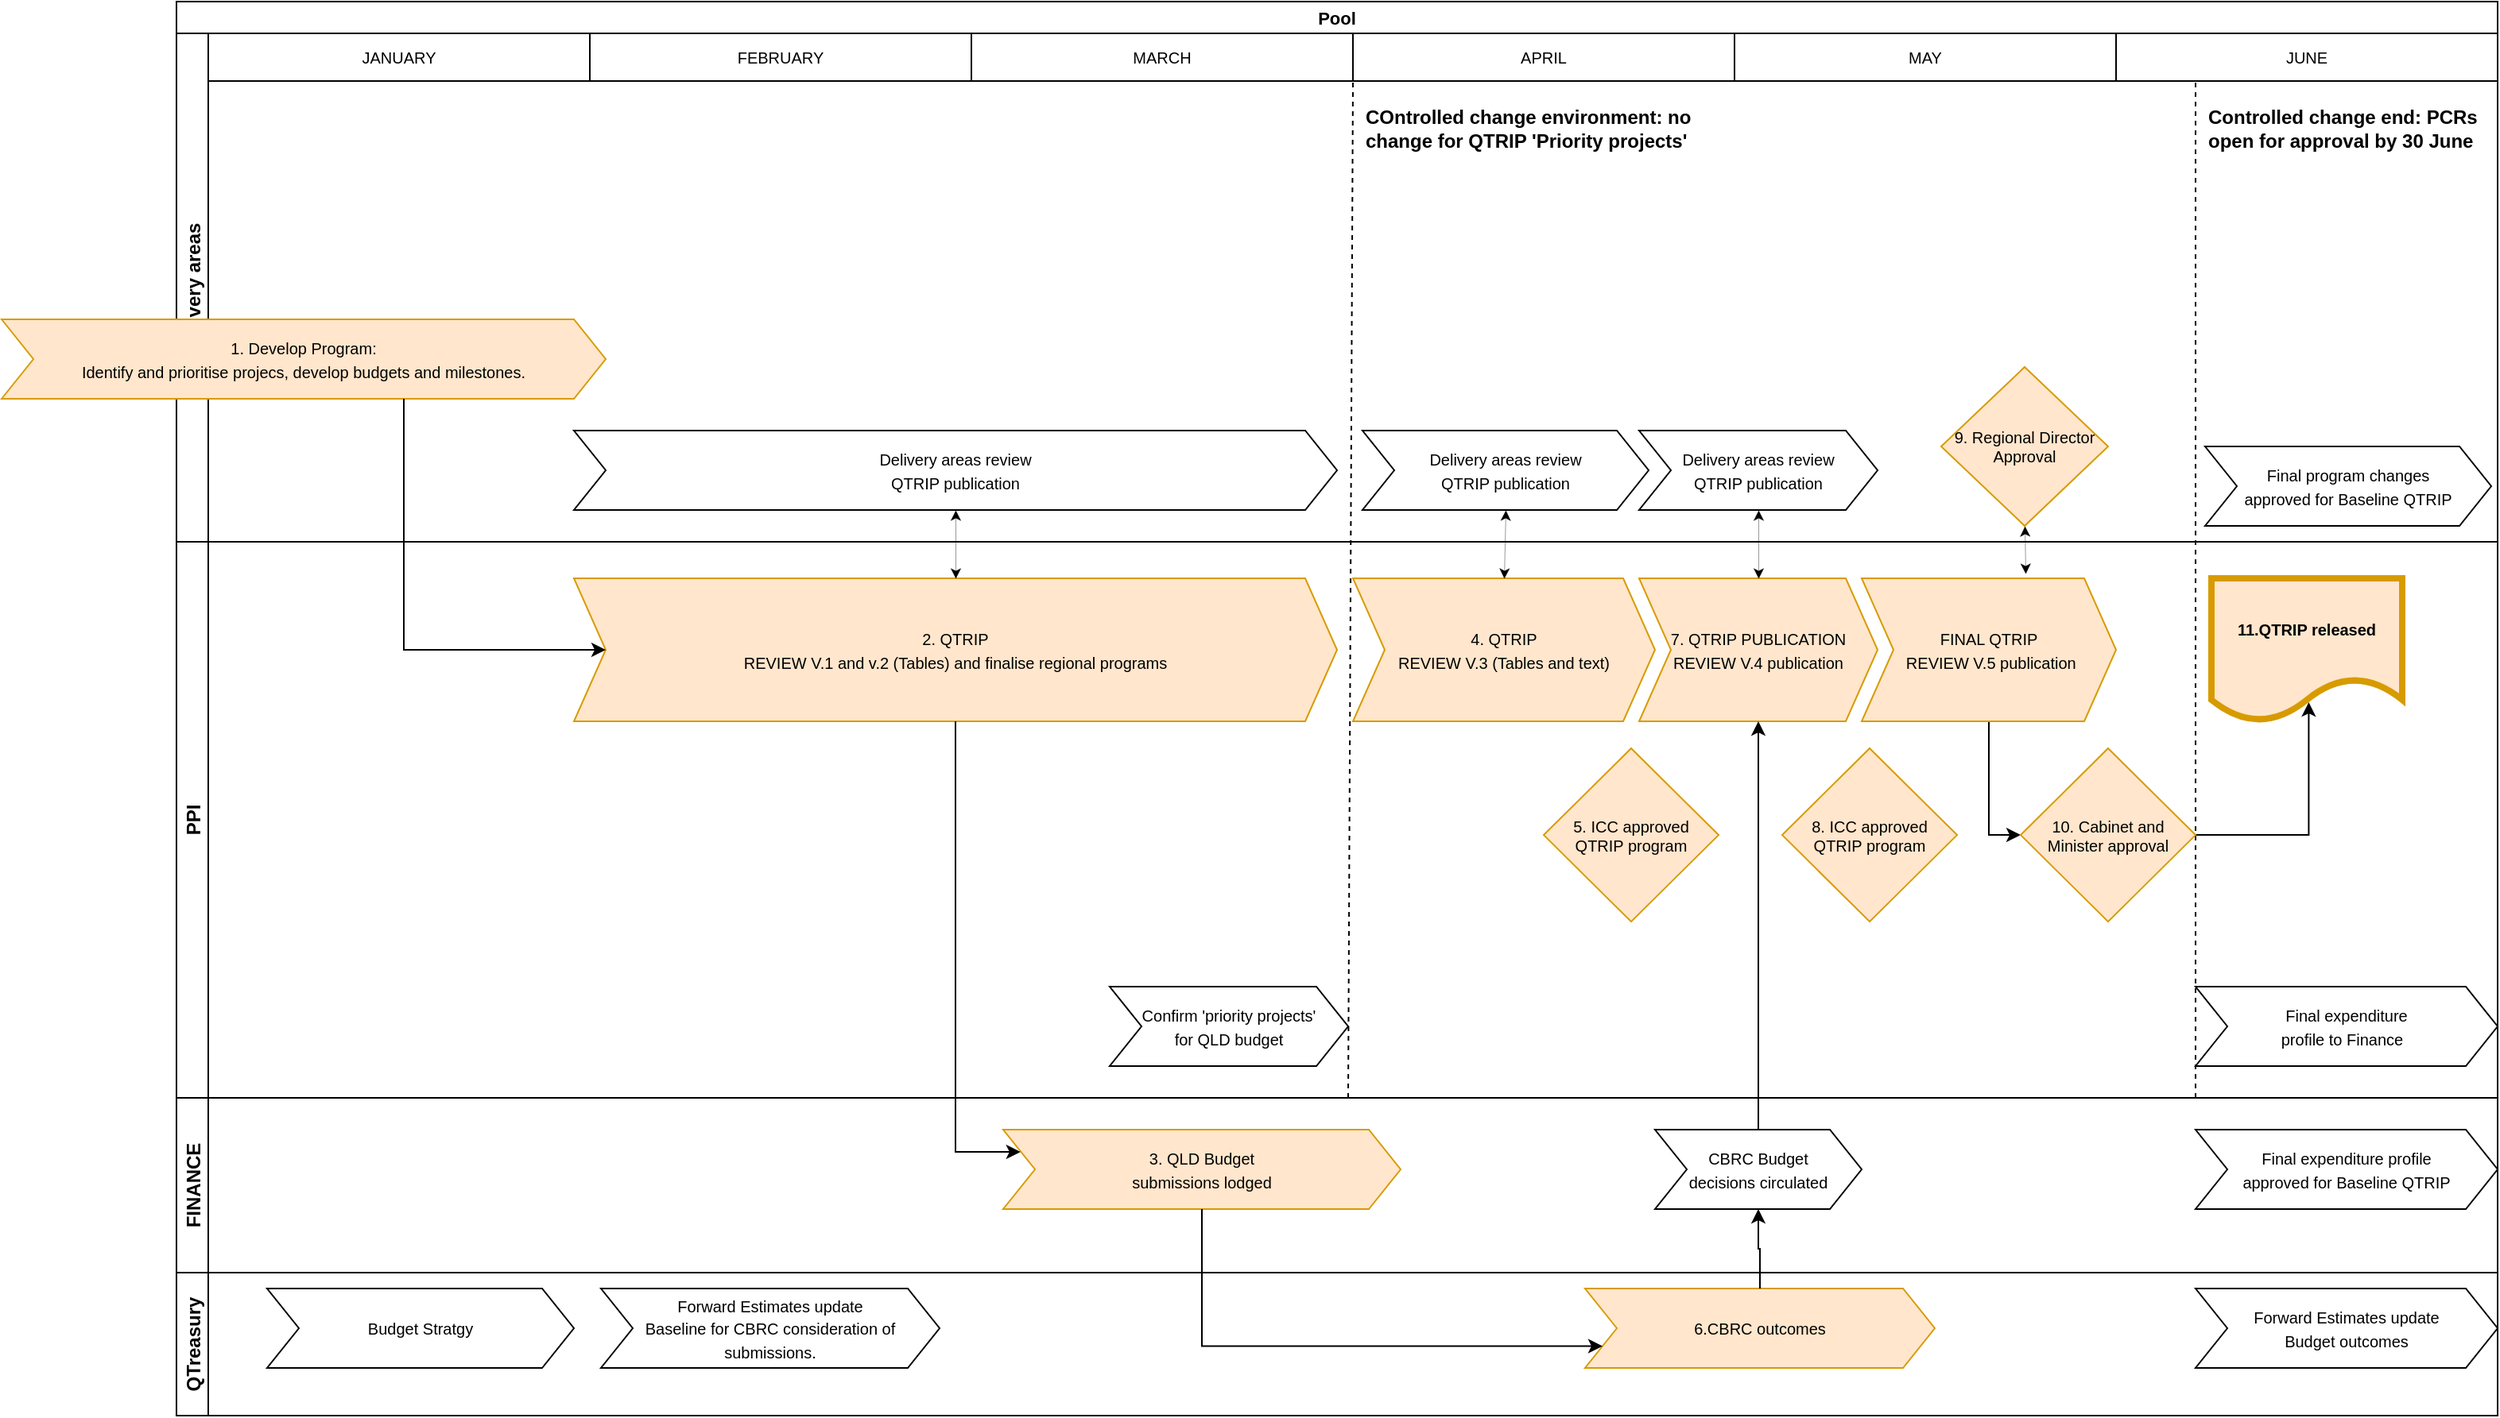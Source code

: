 <mxfile version="20.6.2" type="device" pages="3"><diagram id="lmJK-2yLrPPL_k1sbxFB" name="QTRIP"><mxGraphModel dx="1422" dy="842" grid="1" gridSize="10" guides="1" tooltips="1" connect="1" arrows="1" fold="1" page="1" pageScale="1" pageWidth="1654" pageHeight="1169" math="0" shadow="0"><root><mxCell id="0"/><mxCell id="1" parent="0"/><mxCell id="1NMxPis9Ar9ZYOywmdkB-1" value="Pool" style="swimlane;childLayout=stackLayout;resizeParent=1;resizeParentMax=0;horizontal=1;startSize=20;horizontalStack=0;fontSize=11;" parent="1" vertex="1"><mxGeometry x="113" y="100" width="1460" height="890" as="geometry"/></mxCell><mxCell id="1NMxPis9Ar9ZYOywmdkB-2" value="Delivery areas" style="swimlane;startSize=20;horizontal=0;" parent="1NMxPis9Ar9ZYOywmdkB-1" vertex="1"><mxGeometry y="20" width="1460" height="320" as="geometry"/></mxCell><mxCell id="1NMxPis9Ar9ZYOywmdkB-7" value="&lt;font style=&quot;font-size: 10px;&quot;&gt;Final program changes&lt;br&gt;approved for Baseline QTRIP&lt;/font&gt;" style="shape=step;perimeter=stepPerimeter;whiteSpace=wrap;html=1;fixedSize=1;" parent="1NMxPis9Ar9ZYOywmdkB-2" vertex="1"><mxGeometry x="1276" y="260" width="180" height="50" as="geometry"/></mxCell><mxCell id="1NMxPis9Ar9ZYOywmdkB-36" value="JANUARY" style="rounded=0;whiteSpace=wrap;html=1;fontSize=10;" parent="1NMxPis9Ar9ZYOywmdkB-2" vertex="1"><mxGeometry x="20" width="240" height="30" as="geometry"/></mxCell><mxCell id="1NMxPis9Ar9ZYOywmdkB-37" value="FEBRUARY" style="rounded=0;whiteSpace=wrap;html=1;fontSize=10;" parent="1NMxPis9Ar9ZYOywmdkB-2" vertex="1"><mxGeometry x="260" width="240" height="30" as="geometry"/></mxCell><mxCell id="1NMxPis9Ar9ZYOywmdkB-38" value="MARCH" style="rounded=0;whiteSpace=wrap;html=1;fontSize=10;" parent="1NMxPis9Ar9ZYOywmdkB-2" vertex="1"><mxGeometry x="500" width="240" height="30" as="geometry"/></mxCell><mxCell id="1NMxPis9Ar9ZYOywmdkB-39" value="APRIL" style="rounded=0;whiteSpace=wrap;html=1;fontSize=10;" parent="1NMxPis9Ar9ZYOywmdkB-2" vertex="1"><mxGeometry x="740" width="240" height="30" as="geometry"/></mxCell><mxCell id="1NMxPis9Ar9ZYOywmdkB-40" value="MAY" style="rounded=0;whiteSpace=wrap;html=1;fontSize=10;" parent="1NMxPis9Ar9ZYOywmdkB-2" vertex="1"><mxGeometry x="980" width="240" height="30" as="geometry"/></mxCell><mxCell id="1NMxPis9Ar9ZYOywmdkB-41" value="JUNE" style="rounded=0;whiteSpace=wrap;html=1;fontSize=10;" parent="1NMxPis9Ar9ZYOywmdkB-2" vertex="1"><mxGeometry x="1220" width="240" height="30" as="geometry"/></mxCell><mxCell id="1NMxPis9Ar9ZYOywmdkB-46" value="9. Regional Director&lt;br&gt;Approval" style="rhombus;whiteSpace=wrap;html=1;fontSize=10;fillColor=#ffe6cc;strokeColor=#d79b00;" parent="1NMxPis9Ar9ZYOywmdkB-2" vertex="1"><mxGeometry x="1110" y="210" width="105" height="100" as="geometry"/></mxCell><mxCell id="1NMxPis9Ar9ZYOywmdkB-76" value="&lt;span style=&quot;font-size: 10px;&quot;&gt;Delivery areas review&lt;br&gt;QTRIP publication&lt;/span&gt;" style="shape=step;perimeter=stepPerimeter;whiteSpace=wrap;html=1;fixedSize=1;" parent="1NMxPis9Ar9ZYOywmdkB-2" vertex="1"><mxGeometry x="746" y="250" width="180" height="50" as="geometry"/></mxCell><mxCell id="1NMxPis9Ar9ZYOywmdkB-77" value="&lt;span style=&quot;font-size: 10px;&quot;&gt;Delivery areas review&lt;br&gt;QTRIP publication&lt;/span&gt;" style="shape=step;perimeter=stepPerimeter;whiteSpace=wrap;html=1;fixedSize=1;" parent="1NMxPis9Ar9ZYOywmdkB-2" vertex="1"><mxGeometry x="250" y="250" width="480" height="50" as="geometry"/></mxCell><mxCell id="1NMxPis9Ar9ZYOywmdkB-80" value="&lt;span style=&quot;font-size: 10px;&quot;&gt;Delivery areas review&lt;br&gt;QTRIP publication&lt;/span&gt;" style="shape=step;perimeter=stepPerimeter;whiteSpace=wrap;html=1;fixedSize=1;" parent="1NMxPis9Ar9ZYOywmdkB-2" vertex="1"><mxGeometry x="920" y="250" width="150" height="50" as="geometry"/></mxCell><mxCell id="1NMxPis9Ar9ZYOywmdkB-85" value="" style="endArrow=none;dashed=1;html=1;rounded=0;strokeWidth=1;fontSize=10;endSize=6;entryX=0;entryY=1;entryDx=0;entryDy=0;" parent="1NMxPis9Ar9ZYOywmdkB-2" edge="1"><mxGeometry width="50" height="50" relative="1" as="geometry"><mxPoint x="1270" y="670" as="sourcePoint"/><mxPoint x="1270" y="30" as="targetPoint"/></mxGeometry></mxCell><mxCell id="1NMxPis9Ar9ZYOywmdkB-98" value="COntrolled change environment: no change for QTRIP 'Priority projects'" style="text;html=1;strokeColor=none;fillColor=none;align=left;verticalAlign=middle;whiteSpace=wrap;rounded=0;fontSize=12;fontStyle=1" parent="1NMxPis9Ar9ZYOywmdkB-2" vertex="1"><mxGeometry x="746" y="40" width="214" height="40" as="geometry"/></mxCell><mxCell id="1NMxPis9Ar9ZYOywmdkB-100" value="Controlled change end: PCRs open for approval by 30 June" style="text;html=1;strokeColor=none;fillColor=none;align=left;verticalAlign=middle;whiteSpace=wrap;rounded=0;fontSize=12;fontStyle=1" parent="1NMxPis9Ar9ZYOywmdkB-2" vertex="1"><mxGeometry x="1276" y="40" width="174" height="40" as="geometry"/></mxCell><mxCell id="oTxpOXQzTmKI59_1Gvsa-10" value="&lt;span style=&quot;font-size: 10px;&quot;&gt;1. Develop Program:&lt;br&gt;Identify and prioritise projecs, develop budgets and milestones.&lt;br&gt;&lt;/span&gt;" style="shape=step;perimeter=stepPerimeter;whiteSpace=wrap;html=1;fixedSize=1;fillColor=#ffe6cc;strokeColor=#d79b00;" vertex="1" parent="1NMxPis9Ar9ZYOywmdkB-2"><mxGeometry x="-110" y="180" width="380" height="50" as="geometry"/></mxCell><mxCell id="1NMxPis9Ar9ZYOywmdkB-53" value="" style="endArrow=classic;startArrow=classic;html=1;rounded=0;strokeWidth=0.2;fontSize=10;endSize=6;entryX=0.5;entryY=1;entryDx=0;entryDy=0;" parent="1NMxPis9Ar9ZYOywmdkB-1" target="1NMxPis9Ar9ZYOywmdkB-46" edge="1"><mxGeometry width="50" height="50" relative="1" as="geometry"><mxPoint x="1163" y="360" as="sourcePoint"/><mxPoint x="1163" y="350" as="targetPoint"/></mxGeometry></mxCell><mxCell id="1NMxPis9Ar9ZYOywmdkB-3" value="PPI" style="swimlane;startSize=20;horizontal=0;" parent="1NMxPis9Ar9ZYOywmdkB-1" vertex="1"><mxGeometry y="340" width="1460" height="350" as="geometry"/></mxCell><mxCell id="1NMxPis9Ar9ZYOywmdkB-8" value="&lt;span style=&quot;font-size: 10px;&quot;&gt;Final expenditure&lt;br&gt;profile to Finance&amp;nbsp;&amp;nbsp;&lt;/span&gt;" style="shape=step;perimeter=stepPerimeter;whiteSpace=wrap;html=1;fixedSize=1;" parent="1NMxPis9Ar9ZYOywmdkB-3" vertex="1"><mxGeometry x="1270" y="280" width="190" height="50" as="geometry"/></mxCell><mxCell id="1NMxPis9Ar9ZYOywmdkB-16" value="11.QTRIP released" style="shape=document;whiteSpace=wrap;html=1;boundedLbl=1;fontSize=10;fillColor=#ffe6cc;strokeColor=#d79b00;fontStyle=1;strokeWidth=4;" parent="1NMxPis9Ar9ZYOywmdkB-3" vertex="1"><mxGeometry x="1280" y="23" width="120" height="90" as="geometry"/></mxCell><mxCell id="1NMxPis9Ar9ZYOywmdkB-19" value="&lt;span style=&quot;font-size: 10px;&quot;&gt;7. QTRIP PUBLICATION&lt;br&gt;REVIEW V.4 publication&lt;/span&gt;" style="shape=step;perimeter=stepPerimeter;whiteSpace=wrap;html=1;fixedSize=1;fillColor=#ffe6cc;strokeColor=#d79b00;" parent="1NMxPis9Ar9ZYOywmdkB-3" vertex="1"><mxGeometry x="920" y="23" width="150" height="90" as="geometry"/></mxCell><mxCell id="oTxpOXQzTmKI59_1Gvsa-21" style="edgeStyle=orthogonalEdgeStyle;rounded=0;orthogonalLoop=1;jettySize=auto;html=1;entryX=0;entryY=0.5;entryDx=0;entryDy=0;strokeWidth=1;fontFamily=Helvetica;fontSize=10;fontColor=#000000;" edge="1" parent="1NMxPis9Ar9ZYOywmdkB-3" source="1NMxPis9Ar9ZYOywmdkB-50" target="1NMxPis9Ar9ZYOywmdkB-81"><mxGeometry relative="1" as="geometry"/></mxCell><mxCell id="1NMxPis9Ar9ZYOywmdkB-50" value="&lt;span style=&quot;font-size: 10px;&quot;&gt;FINAL QTRIP&lt;br&gt;&amp;nbsp;REVIEW V.5 publication&lt;/span&gt;" style="shape=step;perimeter=stepPerimeter;whiteSpace=wrap;html=1;fixedSize=1;fillColor=#ffe6cc;strokeColor=#d79b00;" parent="1NMxPis9Ar9ZYOywmdkB-3" vertex="1"><mxGeometry x="1060" y="23" width="160" height="90" as="geometry"/></mxCell><mxCell id="1NMxPis9Ar9ZYOywmdkB-52" value="8. ICC approved&lt;br&gt;QTRIP program" style="rhombus;whiteSpace=wrap;html=1;fontSize=10;fillColor=#ffe6cc;strokeColor=#d79b00;" parent="1NMxPis9Ar9ZYOywmdkB-3" vertex="1"><mxGeometry x="1010" y="130" width="110" height="109.09" as="geometry"/></mxCell><mxCell id="1NMxPis9Ar9ZYOywmdkB-68" value="&lt;span style=&quot;font-size: 10px;&quot;&gt;4. QTRIP&lt;br&gt;REVIEW V.3 (Tables and text)&lt;/span&gt;" style="shape=step;perimeter=stepPerimeter;whiteSpace=wrap;html=1;fixedSize=1;fillColor=#ffe6cc;strokeColor=#d79b00;" parent="1NMxPis9Ar9ZYOywmdkB-3" vertex="1"><mxGeometry x="740" y="23" width="190" height="90" as="geometry"/></mxCell><mxCell id="1NMxPis9Ar9ZYOywmdkB-69" value="5. ICC approved&lt;br&gt;QTRIP program" style="rhombus;whiteSpace=wrap;html=1;fontSize=10;fillColor=#ffe6cc;strokeColor=#d79b00;" parent="1NMxPis9Ar9ZYOywmdkB-3" vertex="1"><mxGeometry x="860" y="130" width="110" height="109.09" as="geometry"/></mxCell><mxCell id="1NMxPis9Ar9ZYOywmdkB-74" value="&lt;span style=&quot;font-size: 10px;&quot;&gt;Confirm 'priority projects'&lt;br&gt;for QLD budget&lt;/span&gt;" style="shape=step;perimeter=stepPerimeter;whiteSpace=wrap;html=1;fixedSize=1;" parent="1NMxPis9Ar9ZYOywmdkB-3" vertex="1"><mxGeometry x="587" y="280" width="150" height="50" as="geometry"/></mxCell><mxCell id="1NMxPis9Ar9ZYOywmdkB-75" value="&lt;span style=&quot;font-size: 10px;&quot;&gt;2. QTRIP&lt;br&gt;REVIEW V.1 and v.2 (Tables) and finalise regional programs&lt;/span&gt;" style="shape=step;perimeter=stepPerimeter;whiteSpace=wrap;html=1;fixedSize=1;fillColor=#ffe6cc;strokeColor=#d79b00;" parent="1NMxPis9Ar9ZYOywmdkB-3" vertex="1"><mxGeometry x="250" y="23" width="480" height="90" as="geometry"/></mxCell><mxCell id="oTxpOXQzTmKI59_1Gvsa-22" style="edgeStyle=orthogonalEdgeStyle;rounded=0;orthogonalLoop=1;jettySize=auto;html=1;entryX=0.51;entryY=0.867;entryDx=0;entryDy=0;entryPerimeter=0;strokeWidth=1;fontFamily=Helvetica;fontSize=10;fontColor=#000000;" edge="1" parent="1NMxPis9Ar9ZYOywmdkB-3" source="1NMxPis9Ar9ZYOywmdkB-81" target="1NMxPis9Ar9ZYOywmdkB-16"><mxGeometry relative="1" as="geometry"/></mxCell><mxCell id="1NMxPis9Ar9ZYOywmdkB-81" value="10. Cabinet and&lt;br&gt;Minister approval" style="rhombus;whiteSpace=wrap;html=1;fontSize=10;fillColor=#ffe6cc;strokeColor=#d79b00;" parent="1NMxPis9Ar9ZYOywmdkB-3" vertex="1"><mxGeometry x="1160" y="130" width="110" height="109.09" as="geometry"/></mxCell><mxCell id="1NMxPis9Ar9ZYOywmdkB-4" value="FINANCE" style="swimlane;startSize=20;horizontal=0;" parent="1NMxPis9Ar9ZYOywmdkB-1" vertex="1"><mxGeometry y="690" width="1460" height="110" as="geometry"/></mxCell><mxCell id="1NMxPis9Ar9ZYOywmdkB-10" value="&lt;font style=&quot;font-size: 10px;&quot;&gt;Final expenditure profile&lt;br&gt;approved for Baseline QTRIP&lt;/font&gt;" style="shape=step;perimeter=stepPerimeter;whiteSpace=wrap;html=1;fixedSize=1;" parent="1NMxPis9Ar9ZYOywmdkB-4" vertex="1"><mxGeometry x="1270" y="20" width="190" height="50" as="geometry"/></mxCell><mxCell id="1NMxPis9Ar9ZYOywmdkB-60" value="&lt;span style=&quot;font-size: 10px;&quot;&gt;CBRC Budget&lt;br&gt;decisions circulated&lt;/span&gt;" style="shape=step;perimeter=stepPerimeter;whiteSpace=wrap;html=1;fixedSize=1;" parent="1NMxPis9Ar9ZYOywmdkB-4" vertex="1"><mxGeometry x="930" y="20" width="130" height="50" as="geometry"/></mxCell><mxCell id="1NMxPis9Ar9ZYOywmdkB-73" value="&lt;span style=&quot;font-size: 10px;&quot;&gt;3. QLD Budget&lt;br&gt;submissions lodged&lt;/span&gt;" style="shape=step;perimeter=stepPerimeter;whiteSpace=wrap;html=1;fixedSize=1;fillColor=#ffe6cc;strokeColor=#d79b00;" parent="1NMxPis9Ar9ZYOywmdkB-4" vertex="1"><mxGeometry x="520" y="20" width="250" height="50" as="geometry"/></mxCell><mxCell id="1NMxPis9Ar9ZYOywmdkB-5" value="QTreasury" style="swimlane;startSize=20;horizontal=0;" parent="1NMxPis9Ar9ZYOywmdkB-1" vertex="1"><mxGeometry y="800" width="1460" height="90" as="geometry"/></mxCell><mxCell id="ZsmJhCFywfjGF7tY_cVL-1" value="&lt;span style=&quot;font-size: 10px;&quot;&gt;Budget Stratgy&lt;/span&gt;" style="shape=step;perimeter=stepPerimeter;whiteSpace=wrap;html=1;fixedSize=1;" vertex="1" parent="1NMxPis9Ar9ZYOywmdkB-5"><mxGeometry x="57" y="10" width="193" height="50" as="geometry"/></mxCell><mxCell id="oTxpOXQzTmKI59_1Gvsa-1" value="&lt;span style=&quot;font-size: 10px;&quot;&gt;Forward Estim&lt;/span&gt;&lt;font style=&quot;font-size: 10px;&quot;&gt;ates update&lt;br&gt;&lt;span style=&quot;text-align: left; background-color: rgb(255, 255, 255);&quot;&gt;Baseline for CBRC consideration of submissions.&lt;/span&gt;&lt;/font&gt;&lt;span style=&quot;font-size: 10px;&quot;&gt;&lt;br&gt;&lt;/span&gt;" style="shape=step;perimeter=stepPerimeter;whiteSpace=wrap;html=1;fixedSize=1;" vertex="1" parent="1NMxPis9Ar9ZYOywmdkB-5"><mxGeometry x="267" y="10" width="213" height="50" as="geometry"/></mxCell><mxCell id="oTxpOXQzTmKI59_1Gvsa-2" value="&lt;span style=&quot;font-size: 10px;&quot;&gt;6.CBRC outcomes&lt;/span&gt;" style="shape=step;perimeter=stepPerimeter;whiteSpace=wrap;html=1;fixedSize=1;fillColor=#ffe6cc;strokeColor=#d79b00;" vertex="1" parent="1NMxPis9Ar9ZYOywmdkB-5"><mxGeometry x="886" y="10" width="220" height="50" as="geometry"/></mxCell><mxCell id="oTxpOXQzTmKI59_1Gvsa-6" value="&lt;span style=&quot;font-size: 10px;&quot;&gt;Forward Estim&lt;/span&gt;&lt;font style=&quot;font-size: 10px;&quot;&gt;ates update&lt;br&gt;&lt;/font&gt;&lt;span style=&quot;font-size: 10px;&quot;&gt;Budget outcomes&lt;br&gt;&lt;/span&gt;" style="shape=step;perimeter=stepPerimeter;whiteSpace=wrap;html=1;fixedSize=1;" vertex="1" parent="1NMxPis9Ar9ZYOywmdkB-5"><mxGeometry x="1270" y="10" width="190" height="50" as="geometry"/></mxCell><mxCell id="1NMxPis9Ar9ZYOywmdkB-63" style="edgeStyle=orthogonalEdgeStyle;rounded=0;orthogonalLoop=1;jettySize=auto;html=1;strokeWidth=1;fontSize=10;endSize=6;entryX=0.5;entryY=1;entryDx=0;entryDy=0;" parent="1NMxPis9Ar9ZYOywmdkB-1" source="1NMxPis9Ar9ZYOywmdkB-60" target="1NMxPis9Ar9ZYOywmdkB-19" edge="1"><mxGeometry relative="1" as="geometry"><mxPoint x="975" y="469" as="targetPoint"/></mxGeometry></mxCell><mxCell id="1NMxPis9Ar9ZYOywmdkB-88" value="" style="endArrow=classic;startArrow=classic;html=1;rounded=0;strokeWidth=0.2;fontSize=10;endSize=6;entryX=0.5;entryY=1;entryDx=0;entryDy=0;exitX=0.5;exitY=0;exitDx=0;exitDy=0;" parent="1NMxPis9Ar9ZYOywmdkB-1" source="1NMxPis9Ar9ZYOywmdkB-75" target="1NMxPis9Ar9ZYOywmdkB-77" edge="1"><mxGeometry width="50" height="50" relative="1" as="geometry"><mxPoint x="590" y="400" as="sourcePoint"/><mxPoint x="640" y="350" as="targetPoint"/></mxGeometry></mxCell><mxCell id="1NMxPis9Ar9ZYOywmdkB-89" value="" style="endArrow=classic;startArrow=classic;html=1;rounded=0;strokeWidth=0.2;fontSize=10;endSize=6;entryX=0.5;entryY=1;entryDx=0;entryDy=0;exitX=0.5;exitY=0;exitDx=0;exitDy=0;" parent="1NMxPis9Ar9ZYOywmdkB-1" source="1NMxPis9Ar9ZYOywmdkB-68" target="1NMxPis9Ar9ZYOywmdkB-76" edge="1"><mxGeometry width="50" height="50" relative="1" as="geometry"><mxPoint x="580" y="420" as="sourcePoint"/><mxPoint x="630" y="370" as="targetPoint"/></mxGeometry></mxCell><mxCell id="1NMxPis9Ar9ZYOywmdkB-90" value="" style="endArrow=classic;startArrow=classic;html=1;rounded=0;strokeWidth=0.2;fontSize=10;endSize=6;entryX=0.5;entryY=1;entryDx=0;entryDy=0;exitX=0.5;exitY=0;exitDx=0;exitDy=0;" parent="1NMxPis9Ar9ZYOywmdkB-1" source="1NMxPis9Ar9ZYOywmdkB-19" target="1NMxPis9Ar9ZYOywmdkB-80" edge="1"><mxGeometry width="50" height="50" relative="1" as="geometry"><mxPoint x="580" y="420" as="sourcePoint"/><mxPoint x="630" y="370" as="targetPoint"/></mxGeometry></mxCell><mxCell id="oTxpOXQzTmKI59_1Gvsa-8" style="edgeStyle=orthogonalEdgeStyle;rounded=0;orthogonalLoop=1;jettySize=auto;html=1;entryX=0;entryY=0.75;entryDx=0;entryDy=0;fontFamily=Helvetica;fontSize=10;fontColor=#000000;" edge="1" parent="1NMxPis9Ar9ZYOywmdkB-1" source="1NMxPis9Ar9ZYOywmdkB-73" target="oTxpOXQzTmKI59_1Gvsa-2"><mxGeometry relative="1" as="geometry"><Array as="points"><mxPoint x="645" y="846"/></Array></mxGeometry></mxCell><mxCell id="oTxpOXQzTmKI59_1Gvsa-9" style="edgeStyle=orthogonalEdgeStyle;rounded=0;orthogonalLoop=1;jettySize=auto;html=1;entryX=0.5;entryY=1;entryDx=0;entryDy=0;fontFamily=Helvetica;fontSize=10;fontColor=#000000;" edge="1" parent="1NMxPis9Ar9ZYOywmdkB-1" source="oTxpOXQzTmKI59_1Gvsa-2" target="1NMxPis9Ar9ZYOywmdkB-60"><mxGeometry relative="1" as="geometry"/></mxCell><mxCell id="oTxpOXQzTmKI59_1Gvsa-12" style="edgeStyle=orthogonalEdgeStyle;rounded=0;orthogonalLoop=1;jettySize=auto;html=1;entryX=0;entryY=0.25;entryDx=0;entryDy=0;fontFamily=Helvetica;fontSize=10;fontColor=#000000;" edge="1" parent="1NMxPis9Ar9ZYOywmdkB-1" source="1NMxPis9Ar9ZYOywmdkB-75" target="1NMxPis9Ar9ZYOywmdkB-73"><mxGeometry relative="1" as="geometry"><Array as="points"><mxPoint x="490" y="724"/><mxPoint x="531" y="724"/></Array></mxGeometry></mxCell><mxCell id="oTxpOXQzTmKI59_1Gvsa-14" style="edgeStyle=orthogonalEdgeStyle;rounded=0;orthogonalLoop=1;jettySize=auto;html=1;entryX=0;entryY=0.5;entryDx=0;entryDy=0;fontFamily=Helvetica;fontSize=10;fontColor=#000000;" edge="1" parent="1NMxPis9Ar9ZYOywmdkB-1" source="oTxpOXQzTmKI59_1Gvsa-10" target="1NMxPis9Ar9ZYOywmdkB-75"><mxGeometry relative="1" as="geometry"><Array as="points"><mxPoint x="143" y="408"/></Array></mxGeometry></mxCell><mxCell id="1NMxPis9Ar9ZYOywmdkB-84" value="" style="endArrow=none;dashed=1;html=1;rounded=0;strokeWidth=1;fontSize=10;endSize=6;entryX=0;entryY=1;entryDx=0;entryDy=0;" parent="1" target="1NMxPis9Ar9ZYOywmdkB-39" edge="1"><mxGeometry width="50" height="50" relative="1" as="geometry"><mxPoint x="850" y="790" as="sourcePoint"/><mxPoint x="830" y="450" as="targetPoint"/></mxGeometry></mxCell></root></mxGraphModel></diagram><diagram id="vq0Zf7JVb8oz-WsY0t5Z" name="Financial process"><mxGraphModel dx="1360" dy="825" grid="1" gridSize="10" guides="1" tooltips="1" connect="1" arrows="1" fold="1" page="1" pageScale="1" pageWidth="1654" pageHeight="1169" math="0" shadow="0"><root><mxCell id="0"/><mxCell id="1" parent="0"/><mxCell id="NMHns9GoFDPjdKpNw9aY-1" value="REVENUE AND FUNDING FLOWS" style="swimlane;childLayout=stackLayout;resizeParent=1;resizeParentMax=0;horizontal=1;startSize=20;horizontalStack=0;strokeWidth=1;" parent="1" vertex="1"><mxGeometry x="60" y="30" width="1260" height="720" as="geometry"/></mxCell><mxCell id="kgao66b1QHwsTAKo6r0Z-58" style="edgeStyle=orthogonalEdgeStyle;rounded=0;orthogonalLoop=1;jettySize=auto;html=1;fontFamily=Helvetica;fontSize=12;" parent="NMHns9GoFDPjdKpNw9aY-1" source="kgao66b1QHwsTAKo6r0Z-50" target="kgao66b1QHwsTAKo6r0Z-53" edge="1"><mxGeometry relative="1" as="geometry"/></mxCell><mxCell id="kgao66b1QHwsTAKo6r0Z-43" style="edgeStyle=orthogonalEdgeStyle;rounded=0;orthogonalLoop=1;jettySize=auto;html=1;entryX=0.5;entryY=0;entryDx=0;entryDy=0;fontFamily=Helvetica;fontSize=12;" parent="NMHns9GoFDPjdKpNw9aY-1" source="kgao66b1QHwsTAKo6r0Z-7" target="kgao66b1QHwsTAKo6r0Z-9" edge="1"><mxGeometry relative="1" as="geometry"/></mxCell><mxCell id="kgao66b1QHwsTAKo6r0Z-40" style="edgeStyle=orthogonalEdgeStyle;rounded=0;orthogonalLoop=1;jettySize=auto;html=1;entryX=0.5;entryY=0;entryDx=0;entryDy=0;fontFamily=Helvetica;fontSize=12;" parent="NMHns9GoFDPjdKpNw9aY-1" source="kgao66b1QHwsTAKo6r0Z-2" target="kgao66b1QHwsTAKo6r0Z-5" edge="1"><mxGeometry relative="1" as="geometry"/></mxCell><mxCell id="NMHns9GoFDPjdKpNw9aY-2" value="Whole-of-government funding (QT)" style="swimlane;startSize=20;horizontal=0;strokeWidth=1;" parent="NMHns9GoFDPjdKpNw9aY-1" vertex="1"><mxGeometry y="20" width="1260" height="240" as="geometry"/></mxCell><mxCell id="kgao66b1QHwsTAKo6r0Z-2" value="Tridata forward&lt;br&gt;estimate update" style="shape=parallelogram;perimeter=parallelogramPerimeter;whiteSpace=wrap;html=1;fixedSize=1;strokeWidth=1;" parent="NMHns9GoFDPjdKpNw9aY-2" vertex="1"><mxGeometry x="640" y="170" width="160" height="60" as="geometry"/></mxCell><mxCell id="kgao66b1QHwsTAKo6r0Z-29" value="" style="shape=curlyBracket;whiteSpace=wrap;html=1;rounded=1;flipH=1;strokeWidth=1;rotation=-180;" parent="NMHns9GoFDPjdKpNw9aY-2" vertex="1"><mxGeometry x="830" y="50" width="20" height="180" as="geometry"/></mxCell><mxCell id="kgao66b1QHwsTAKo6r0Z-39" style="edgeStyle=orthogonalEdgeStyle;rounded=0;orthogonalLoop=1;jettySize=auto;html=1;entryX=0.5;entryY=0;entryDx=0;entryDy=0;fontFamily=Helvetica;fontSize=12;" parent="NMHns9GoFDPjdKpNw9aY-2" source="kgao66b1QHwsTAKo6r0Z-31" target="kgao66b1QHwsTAKo6r0Z-2" edge="1"><mxGeometry relative="1" as="geometry"/></mxCell><mxCell id="kgao66b1QHwsTAKo6r0Z-31" value="CBRC&lt;br&gt;outcomes" style="rhombus;whiteSpace=wrap;html=1;strokeWidth=1;" parent="NMHns9GoFDPjdKpNw9aY-2" vertex="1"><mxGeometry x="655" y="40" width="130" height="100" as="geometry"/></mxCell><mxCell id="kgao66b1QHwsTAKo6r0Z-33" value="&lt;ul&gt;&lt;li&gt;&lt;span&gt;Adjustments to departmental funding allocations can only be made by CBRC based on departmental submissions.&amp;nbsp;&lt;/span&gt;&lt;/li&gt;&lt;li&gt;&lt;span style=&quot;background-color: initial;&quot;&gt;All capital and operating funding adjustments are then&lt;br&gt;reflected in Tridata (&lt;/span&gt;Queensland Treasury's WoG budget and reporting system) during Forward Estimates updates.&lt;/li&gt;&lt;li&gt;&lt;span style=&quot;color: rgb(51, 51, 51); background-color: rgb(251, 251, 251);&quot;&gt;TMR has three major budget rounds each financial year that correlate to the Queensland Treasury budget rounds of July, October and February. These are referred to as budget versions 1, 2 and 3.&lt;/span&gt;&lt;/li&gt;&lt;/ul&gt;&lt;p class=&quot;MsoNormal&quot;&gt;&lt;/p&gt;" style="text;html=1;strokeColor=none;fillColor=none;align=left;verticalAlign=top;whiteSpace=wrap;rounded=0;strokeWidth=1;" parent="NMHns9GoFDPjdKpNw9aY-2" vertex="1"><mxGeometry x="830" y="50" width="360" height="170" as="geometry"/></mxCell><mxCell id="kgao66b1QHwsTAKo6r0Z-53" value="Queensland Treasury &lt;br&gt;conolidated fund" style="shape=parallelogram;perimeter=parallelogramPerimeter;whiteSpace=wrap;html=1;fixedSize=1;strokeWidth=1;fontFamily=Helvetica;fontSize=12;" parent="NMHns9GoFDPjdKpNw9aY-2" vertex="1"><mxGeometry x="110" y="82.5" width="210" height="75" as="geometry"/></mxCell><mxCell id="kgao66b1QHwsTAKo6r0Z-25" value="" style="endArrow=none;dashed=1;html=1;rounded=0;" parent="NMHns9GoFDPjdKpNw9aY-2" edge="1"><mxGeometry y="20" width="50" height="50" relative="1" as="geometry"><mxPoint x="550" y="710" as="sourcePoint"/><mxPoint x="550" as="targetPoint"/></mxGeometry></mxCell><mxCell id="kgao66b1QHwsTAKo6r0Z-64" value="&lt;h1&gt;REVENUE&lt;/h1&gt;" style="text;html=1;strokeColor=none;fillColor=none;spacing=5;spacingTop=-20;whiteSpace=wrap;overflow=hidden;rounded=0;strokeWidth=1;fontFamily=Helvetica;fontSize=12;" parent="NMHns9GoFDPjdKpNw9aY-2" vertex="1"><mxGeometry x="210" y="6" width="150" height="50" as="geometry"/></mxCell><mxCell id="kgao66b1QHwsTAKo6r0Z-65" value="&lt;h1&gt;FUNDING&lt;/h1&gt;" style="text;html=1;strokeColor=none;fillColor=none;spacing=5;spacingTop=-20;whiteSpace=wrap;overflow=hidden;rounded=0;strokeWidth=1;fontFamily=Helvetica;fontSize=12;" parent="NMHns9GoFDPjdKpNw9aY-2" vertex="1"><mxGeometry x="790" y="6" width="150" height="50" as="geometry"/></mxCell><mxCell id="NMHns9GoFDPjdKpNw9aY-5" style="edgeStyle=orthogonalEdgeStyle;rounded=0;orthogonalLoop=1;jettySize=auto;html=1;exitX=0.5;exitY=0;exitDx=0;exitDy=0;entryX=0.5;entryY=1;entryDx=0;entryDy=0;" parent="NMHns9GoFDPjdKpNw9aY-1" source="NMHns9GoFDPjdKpNw9aY-3" target="NMHns9GoFDPjdKpNw9aY-2" edge="1"><mxGeometry relative="1" as="geometry"/></mxCell><mxCell id="NMHns9GoFDPjdKpNw9aY-3" value="Whole of department (Finance and Procurement)" style="swimlane;startSize=20;horizontal=0;strokeWidth=1;" parent="NMHns9GoFDPjdKpNw9aY-1" vertex="1"><mxGeometry y="260" width="1260" height="220" as="geometry"/></mxCell><mxCell id="kgao66b1QHwsTAKo6r0Z-63" value="Fortnightly cash&lt;br&gt;injection to TMR" style="shape=parallelogram;perimeter=parallelogramPerimeter;whiteSpace=wrap;html=1;fixedSize=1;strokeWidth=1;fontFamily=Helvetica;fontSize=12;" parent="NMHns9GoFDPjdKpNw9aY-3" vertex="1"><mxGeometry x="353" y="98" width="150" height="60" as="geometry"/></mxCell><mxCell id="kgao66b1QHwsTAKo6r0Z-41" style="edgeStyle=orthogonalEdgeStyle;rounded=0;orthogonalLoop=1;jettySize=auto;html=1;entryX=0.5;entryY=0;entryDx=0;entryDy=0;fontFamily=Helvetica;fontSize=12;" parent="NMHns9GoFDPjdKpNw9aY-3" source="kgao66b1QHwsTAKo6r0Z-5" target="kgao66b1QHwsTAKo6r0Z-7" edge="1"><mxGeometry relative="1" as="geometry"/></mxCell><mxCell id="kgao66b1QHwsTAKo6r0Z-5" value="TMR funding envelop reconciliation with CBRC funding outcomes" style="rounded=0;whiteSpace=wrap;html=1;strokeWidth=1;" parent="NMHns9GoFDPjdKpNw9aY-3" vertex="1"><mxGeometry x="620" y="50" width="200" height="60" as="geometry"/></mxCell><mxCell id="kgao66b1QHwsTAKo6r0Z-7" value="Allocation files updated&lt;br&gt;to match TRIDATA" style="shape=parallelogram;perimeter=parallelogramPerimeter;whiteSpace=wrap;html=1;fixedSize=1;strokeWidth=1;" parent="NMHns9GoFDPjdKpNw9aY-3" vertex="1"><mxGeometry x="640" y="150" width="160" height="60" as="geometry"/></mxCell><mxCell id="kgao66b1QHwsTAKo6r0Z-34" value="" style="shape=curlyBracket;whiteSpace=wrap;html=1;rounded=1;flipH=1;strokeWidth=1;rotation=-180;" parent="NMHns9GoFDPjdKpNw9aY-3" vertex="1"><mxGeometry x="830" y="30" width="20" height="180" as="geometry"/></mxCell><mxCell id="kgao66b1QHwsTAKo6r0Z-36" value="&lt;ul&gt;&lt;li&gt;Financial Planning and Analysis in TMR takes CBRC funding decisions and reflects them across departmental funding envelops (branch level allocations). Branches are expected to operate within their allocated funding.&lt;/li&gt;&lt;li&gt;&lt;span style=&quot;line-height: 107%;&quot;&gt;&lt;font style=&quot;font-size: 12px;&quot;&gt;Additional funding (within the departmental envelope) can only be approved by the Finance and Procurement Comittee (FaPCom) based on Finance Submissions prepared by Branches.&lt;/font&gt;&lt;/span&gt;&lt;/li&gt;&lt;li&gt;&lt;span style=&quot;line-height: 107%;&quot;&gt;&lt;font style=&quot;font-size: 12px;&quot;&gt;At end of the financial year, Financial Performance and Systems complete Carryover (July) - a process for adjustments required to the following year’s budget.&lt;br&gt;&lt;/font&gt;&lt;/span&gt;&lt;/li&gt;&lt;/ul&gt;&lt;p class=&quot;MsoNormal&quot;&gt;&lt;/p&gt;" style="text;html=1;strokeColor=none;fillColor=none;align=left;verticalAlign=top;whiteSpace=wrap;rounded=0;strokeWidth=1;" parent="NMHns9GoFDPjdKpNw9aY-3" vertex="1"><mxGeometry x="830" y="20" width="360" height="190" as="geometry"/></mxCell><mxCell id="kgao66b1QHwsTAKo6r0Z-55" value="Fortnightly cash&lt;br&gt;injection to TMR" style="shape=parallelogram;perimeter=parallelogramPerimeter;whiteSpace=wrap;html=1;fixedSize=1;strokeWidth=1;fontFamily=Helvetica;fontSize=12;" parent="NMHns9GoFDPjdKpNw9aY-3" vertex="1"><mxGeometry x="337" y="110" width="150" height="60" as="geometry"/></mxCell><mxCell id="NMHns9GoFDPjdKpNw9aY-4" value="Branch level" style="swimlane;startSize=20;horizontal=0;strokeWidth=1;" parent="NMHns9GoFDPjdKpNw9aY-1" vertex="1"><mxGeometry y="480" width="1260" height="240" as="geometry"/></mxCell><mxCell id="kgao66b1QHwsTAKo6r0Z-62" value="" style="rounded=0;whiteSpace=wrap;html=1;strokeWidth=1;" parent="NMHns9GoFDPjdKpNw9aY-4" vertex="1"><mxGeometry x="124" y="11" width="200" height="60" as="geometry"/></mxCell><mxCell id="kgao66b1QHwsTAKo6r0Z-12" value="Branch budget&lt;br&gt;updated in SAP" style="shape=parallelogram;perimeter=parallelogramPerimeter;whiteSpace=wrap;html=1;fixedSize=1;strokeWidth=1;" parent="NMHns9GoFDPjdKpNw9aY-4" vertex="1"><mxGeometry x="645" y="140" width="150" height="60" as="geometry"/></mxCell><mxCell id="kgao66b1QHwsTAKo6r0Z-46" style="edgeStyle=orthogonalEdgeStyle;rounded=0;orthogonalLoop=1;jettySize=auto;html=1;entryX=0.5;entryY=0;entryDx=0;entryDy=0;fontFamily=Helvetica;fontSize=12;" parent="NMHns9GoFDPjdKpNw9aY-4" source="kgao66b1QHwsTAKo6r0Z-9" target="kgao66b1QHwsTAKo6r0Z-12" edge="1"><mxGeometry relative="1" as="geometry"/></mxCell><mxCell id="kgao66b1QHwsTAKo6r0Z-9" value="Branch funding envelop reconciliation with allocation files" style="rounded=0;whiteSpace=wrap;html=1;strokeWidth=1;" parent="NMHns9GoFDPjdKpNw9aY-4" vertex="1"><mxGeometry x="620" y="40" width="200" height="60" as="geometry"/></mxCell><mxCell id="kgao66b1QHwsTAKo6r0Z-37" value="&lt;ul style=&quot;&quot;&gt;&lt;li&gt;&lt;span style=&quot;background-color: initial;&quot;&gt;At &lt;/span&gt;&lt;span style=&quot;background-color: initial;&quot;&gt;three points during the year, budgets are updated to reflect the current&amp;nbsp;&lt;/span&gt;funding allocations and expected timing of expenditure.&amp;nbsp;&lt;span style=&quot;background-color: initial;&quot;&gt;The timings of the budget updates align to Tridata&amp;nbsp;&lt;/span&gt;adjustment windows.&lt;/li&gt;&lt;li&gt;&lt;span style=&quot;line-height: 107%;&quot;&gt;&lt;font style=&quot;font-size: 12px;&quot;&gt;Dates for budget updates are communicated through Financial Planning &amp;amp; Analysis (FP&amp;amp;A) Key Account Managers (KAMs)&lt;/font&gt;&lt;/span&gt;&lt;br&gt;&lt;/li&gt;&lt;li&gt;SAP is the source of truth for budgets and reporting. Branch&lt;br&gt;budgets must reconcile to their allocation files for revenue, expenses, depreciation, special funding and capital.&lt;/li&gt;&lt;/ul&gt;&lt;p class=&quot;MsoNormal&quot;&gt;&lt;/p&gt;" style="text;html=1;strokeColor=none;fillColor=none;align=left;verticalAlign=top;whiteSpace=wrap;rounded=0;strokeWidth=1;" parent="NMHns9GoFDPjdKpNw9aY-4" vertex="1"><mxGeometry x="830" y="30" width="360" height="180" as="geometry"/></mxCell><mxCell id="kgao66b1QHwsTAKo6r0Z-38" value="" style="shape=curlyBracket;whiteSpace=wrap;html=1;rounded=1;flipH=1;strokeWidth=1;rotation=-180;" parent="NMHns9GoFDPjdKpNw9aY-4" vertex="1"><mxGeometry x="830" y="40" width="20" height="180" as="geometry"/></mxCell><mxCell id="kgao66b1QHwsTAKo6r0Z-52" style="edgeStyle=orthogonalEdgeStyle;rounded=0;orthogonalLoop=1;jettySize=auto;html=1;entryX=0.5;entryY=1;entryDx=0;entryDy=0;fontFamily=Helvetica;fontSize=12;" parent="NMHns9GoFDPjdKpNw9aY-4" source="kgao66b1QHwsTAKo6r0Z-49" target="kgao66b1QHwsTAKo6r0Z-50" edge="1"><mxGeometry relative="1" as="geometry"/></mxCell><mxCell id="kgao66b1QHwsTAKo6r0Z-49" value="TRAILS" style="shape=cylinder3;whiteSpace=wrap;html=1;boundedLbl=1;backgroundOutline=1;size=15;strokeWidth=1;fontFamily=Helvetica;fontSize=12;" parent="NMHns9GoFDPjdKpNw9aY-4" vertex="1"><mxGeometry x="155" y="120" width="120" height="80" as="geometry"/></mxCell><mxCell id="kgao66b1QHwsTAKo6r0Z-50" value="Customer Services Branch remits registration revenue weekly to QT" style="rounded=0;whiteSpace=wrap;html=1;strokeWidth=1;" parent="NMHns9GoFDPjdKpNw9aY-4" vertex="1"><mxGeometry x="115" y="20" width="200" height="60" as="geometry"/></mxCell><mxCell id="l4H8PvoydFz3_QBa5k2O-1" style="edgeStyle=orthogonalEdgeStyle;rounded=0;orthogonalLoop=1;jettySize=auto;html=1;" edge="1" parent="NMHns9GoFDPjdKpNw9aY-1" source="kgao66b1QHwsTAKo6r0Z-53" target="kgao66b1QHwsTAKo6r0Z-55"><mxGeometry relative="1" as="geometry"/></mxCell></root></mxGraphModel></diagram><diagram id="prtHgNgQTEPvFCAcTncT" name="Investment priortisation"><mxGraphModel dx="1422" dy="842" grid="1" gridSize="10" guides="1" tooltips="1" connect="1" arrows="1" fold="1" page="1" pageScale="1" pageWidth="1654" pageHeight="1169" math="0" shadow="0"><root><mxCell id="0"/><mxCell id="1" parent="0"/><mxCell id="dNxyNK7c78bLwvsdeMH5-19" value="Pool" style="swimlane;html=1;childLayout=stackLayout;resizeParent=1;resizeParentMax=0;horizontal=0;startSize=20;horizontalStack=0;" parent="1" vertex="1"><mxGeometry x="200" y="90" width="2912.5" height="1160" as="geometry"/></mxCell><mxCell id="dNxyNK7c78bLwvsdeMH5-20" value="DELIVERY AREAS (including PDO districts and non-PDO areas such as Translink)" style="swimlane;html=1;startSize=70;horizontal=0;" parent="dNxyNK7c78bLwvsdeMH5-19" vertex="1"><mxGeometry x="20" width="2892.5" height="420" as="geometry"/></mxCell><mxCell id="J4HFlhDhFd4bc666YAR--60" value="" style="endArrow=none;dashed=1;html=1;dashPattern=1 3;strokeWidth=2;rounded=0;entryX=0;entryY=1;entryDx=0;entryDy=0;exitX=0.25;exitY=1;exitDx=0;exitDy=0;" parent="dNxyNK7c78bLwvsdeMH5-20" source="dNxyNK7c78bLwvsdeMH5-22" edge="1"><mxGeometry width="50" height="50" relative="1" as="geometry"><mxPoint x="730" y="940" as="sourcePoint"/><mxPoint x="730.0" y="-20" as="targetPoint"/></mxGeometry></mxCell><mxCell id="CpiX4Lv9qsMPHa_85J-V-12" style="edgeStyle=orthogonalEdgeStyle;rounded=0;orthogonalLoop=1;jettySize=auto;html=1;entryX=0;entryY=0.5;entryDx=0;entryDy=0;" parent="dNxyNK7c78bLwvsdeMH5-20" source="J4HFlhDhFd4bc666YAR--69" target="J4HFlhDhFd4bc666YAR--165" edge="1"><mxGeometry relative="1" as="geometry"/></mxCell><mxCell id="J4HFlhDhFd4bc666YAR--69" value="&lt;b style=&quot;text-decoration-line: underline;&quot;&gt;QTRIP PUBLICATION REVIEW ACTIVITIES&lt;br&gt;&lt;/b&gt;During development of the new QTRIP and review of continuing program, the Regions and PMD must&lt;br&gt;adjust and confirm budgets, schedules and expenditure, and development and approve the new QTRIP program.&lt;br&gt;&lt;br&gt;&lt;b&gt;PDO region reviews (&lt;/b&gt;&lt;b&gt;Regional Director and PMD approval)&lt;/b&gt;&lt;br&gt;There are six PDO regions and 12 districts.&lt;br&gt;&lt;br&gt;&lt;span style=&quot;font-weight: bold;&quot;&gt;Non-PDO program reviews&amp;nbsp;&lt;/span&gt;(&lt;i&gt;&lt;b&gt;approval?&lt;/b&gt;&lt;/i&gt;)&lt;br&gt;&lt;span style=&quot;white-space: pre;&quot;&gt; &lt;/span&gt;Includes Maritime, Passenger Transport Infrastructure Investment, Queensland Rail,&lt;br&gt;Rail Infrastructure Improvements, Transport System Planning Program" style="rounded=0;whiteSpace=wrap;html=1;" parent="dNxyNK7c78bLwvsdeMH5-20" vertex="1"><mxGeometry x="1440" y="145" width="710" height="210" as="geometry"/></mxCell><mxCell id="J4HFlhDhFd4bc666YAR--109" value="" style="endArrow=none;dashed=1;html=1;dashPattern=1 3;strokeWidth=2;rounded=0;entryX=0;entryY=1;entryDx=0;entryDy=0;" parent="dNxyNK7c78bLwvsdeMH5-20" edge="1"><mxGeometry x="20" width="50" height="50" relative="1" as="geometry"><mxPoint x="1440" y="2100" as="sourcePoint"/><mxPoint x="1437.5" as="targetPoint"/></mxGeometry></mxCell><mxCell id="J4HFlhDhFd4bc666YAR--110" value="" style="endArrow=none;dashed=1;html=1;dashPattern=1 3;strokeWidth=2;rounded=0;entryX=0;entryY=1;entryDx=0;entryDy=0;" parent="dNxyNK7c78bLwvsdeMH5-20" edge="1"><mxGeometry x="20" width="50" height="50" relative="1" as="geometry"><mxPoint x="2152.5" y="2100.0" as="sourcePoint"/><mxPoint x="2150" as="targetPoint"/></mxGeometry></mxCell><mxCell id="J4HFlhDhFd4bc666YAR--165" value="&lt;b&gt;SRO/PDO&lt;br&gt;approval&lt;/b&gt;&lt;br&gt;15 Investment&lt;br&gt;Programs" style="rhombus;whiteSpace=wrap;html=1;" parent="dNxyNK7c78bLwvsdeMH5-20" vertex="1"><mxGeometry x="2215" y="170" width="130" height="160" as="geometry"/></mxCell><mxCell id="dNxyNK7c78bLwvsdeMH5-21" value="PORTFOLIO INVESTMENT AND PLANNING&lt;br&gt;(SIAM / PD&amp;amp;P leads QTRIP)&amp;nbsp;" style="swimlane;html=1;startSize=70;horizontal=0;" parent="dNxyNK7c78bLwvsdeMH5-19" vertex="1"><mxGeometry x="20" y="420" width="2892.5" height="360" as="geometry"/></mxCell><mxCell id="J4HFlhDhFd4bc666YAR--175" value="" style="edgeStyle=orthogonalEdgeStyle;rounded=0;orthogonalLoop=1;jettySize=auto;html=1;" parent="dNxyNK7c78bLwvsdeMH5-21" source="J4HFlhDhFd4bc666YAR--126" target="J4HFlhDhFd4bc666YAR--174" edge="1"><mxGeometry relative="1" as="geometry"/></mxCell><mxCell id="J4HFlhDhFd4bc666YAR--126" value="&lt;b&gt;&lt;u&gt;QTRIP DEVELOPMENT&lt;/u&gt;&lt;/b&gt;&lt;br&gt;Coordinate the development of the new QTRIP and review of existing QTRIP in collaboration with PDO and program SROs.&lt;br&gt;&amp;nbsp; Confirm four-year funding allocation with Finance and Procurement.&lt;br&gt;State budget preparation activities.&lt;br&gt;&lt;b&gt;PD&amp;amp;P responsible&lt;/b&gt;" style="rounded=0;whiteSpace=wrap;html=1;" parent="dNxyNK7c78bLwvsdeMH5-21" vertex="1"><mxGeometry x="1440" y="150" width="710" height="160" as="geometry"/></mxCell><mxCell id="J4HFlhDhFd4bc666YAR--127" value="Excel schedule of QTRIP published details and timelines" style="shape=document;whiteSpace=wrap;html=1;boundedLbl=1;rounded=0;" parent="dNxyNK7c78bLwvsdeMH5-21" vertex="1"><mxGeometry x="1706.43" y="40" width="177.14" height="80" as="geometry"/></mxCell><mxCell id="J4HFlhDhFd4bc666YAR--174" value="DRAFT QTRIP" style="shape=document;whiteSpace=wrap;html=1;boundedLbl=1;rounded=0;" parent="dNxyNK7c78bLwvsdeMH5-21" vertex="1"><mxGeometry x="2215" y="150" width="130" height="160" as="geometry"/></mxCell><mxCell id="J4HFlhDhFd4bc666YAR--182" value="" style="edgeStyle=orthogonalEdgeStyle;rounded=0;orthogonalLoop=1;jettySize=auto;html=1;" parent="dNxyNK7c78bLwvsdeMH5-21" source="J4HFlhDhFd4bc666YAR--178" target="J4HFlhDhFd4bc666YAR--181" edge="1"><mxGeometry relative="1" as="geometry"/></mxCell><mxCell id="J4HFlhDhFd4bc666YAR--178" value="QTRIP &lt;br&gt;Minister&lt;br&gt;approval" style="rhombus;whiteSpace=wrap;html=1;rounded=0;" parent="dNxyNK7c78bLwvsdeMH5-21" vertex="1"><mxGeometry x="2460" y="150" width="130" height="160" as="geometry"/></mxCell><mxCell id="CpiX4Lv9qsMPHa_85J-V-31" style="edgeStyle=orthogonalEdgeStyle;rounded=0;orthogonalLoop=1;jettySize=auto;html=1;entryX=0;entryY=0.5;entryDx=0;entryDy=0;" parent="dNxyNK7c78bLwvsdeMH5-21" source="J4HFlhDhFd4bc666YAR--181" target="J4HFlhDhFd4bc666YAR--185" edge="1"><mxGeometry relative="1" as="geometry"/></mxCell><mxCell id="J4HFlhDhFd4bc666YAR--181" value="QTRIP Cabinet endorsement" style="rhombus;whiteSpace=wrap;html=1;rounded=0;" parent="dNxyNK7c78bLwvsdeMH5-21" vertex="1"><mxGeometry x="2610" y="150" width="130" height="160" as="geometry"/></mxCell><mxCell id="J4HFlhDhFd4bc666YAR--185" value="Published QTRIP" style="shape=document;whiteSpace=wrap;html=1;boundedLbl=1;rounded=0;" parent="dNxyNK7c78bLwvsdeMH5-21" vertex="1"><mxGeometry x="2760" y="150" width="130" height="160" as="geometry"/></mxCell><mxCell id="CpiX4Lv9qsMPHa_85J-V-23" value="" style="endArrow=classic;startArrow=classic;html=1;rounded=0;entryX=0.528;entryY=0.923;entryDx=0;entryDy=0;entryPerimeter=0;exitX=0.5;exitY=0;exitDx=0;exitDy=0;" parent="dNxyNK7c78bLwvsdeMH5-21" source="J4HFlhDhFd4bc666YAR--126" edge="1"><mxGeometry width="50" height="50" relative="1" as="geometry"><mxPoint x="1794.83" y="155" as="sourcePoint"/><mxPoint x="1794.79" y="108.84" as="targetPoint"/></mxGeometry></mxCell><mxCell id="CpiX4Lv9qsMPHa_85J-V-35" style="edgeStyle=orthogonalEdgeStyle;rounded=0;orthogonalLoop=1;jettySize=auto;html=1;entryX=0;entryY=0.5;entryDx=0;entryDy=0;" parent="dNxyNK7c78bLwvsdeMH5-21" source="J4HFlhDhFd4bc666YAR--111" target="J4HFlhDhFd4bc666YAR--131" edge="1"><mxGeometry relative="1" as="geometry"/></mxCell><mxCell id="J4HFlhDhFd4bc666YAR--111" value="&lt;b&gt;&lt;u&gt;ANNUAL TIPPS PREPERATION&lt;br&gt;&lt;/u&gt;&lt;/b&gt;Confirm Strategic priorities&lt;br&gt;Determine indicative 10-year funding envelope (Finance and Procurement and PIP)&lt;br&gt;Review current portfolio investment status&lt;br&gt;Review 10-year funding profile&lt;br&gt;Validate and prioritise candidate investments" style="rounded=0;whiteSpace=wrap;html=1;fontFamily=Helvetica;fontSize=12;fontColor=#000000;align=center;" parent="dNxyNK7c78bLwvsdeMH5-21" vertex="1"><mxGeometry x="70" y="30" width="640" height="100" as="geometry"/></mxCell><mxCell id="J4HFlhDhFd4bc666YAR--131" value="&lt;b&gt;&lt;u&gt;TIPPS development and review of existing investment program&lt;br&gt;&lt;/u&gt;&lt;/b&gt;Identify and prioritise new candidate projects, develop proposed budgets and milestones&lt;b&gt;&lt;u&gt;&lt;br&gt;&lt;/u&gt;&lt;/b&gt;" style="rounded=0;whiteSpace=wrap;html=1;" parent="dNxyNK7c78bLwvsdeMH5-21" vertex="1"><mxGeometry x="750" y="30" width="870" height="100" as="geometry"/></mxCell><mxCell id="dNxyNK7c78bLwvsdeMH5-22" value="FINANCE AND&lt;br&gt;PROCUREMENT" style="swimlane;html=1;startSize=70;horizontal=0;" parent="dNxyNK7c78bLwvsdeMH5-19" vertex="1"><mxGeometry x="20" y="780" width="2892.5" height="150" as="geometry"/></mxCell><mxCell id="J4HFlhDhFd4bc666YAR--172" value="Confirm QTRIP funding allocation&lt;br&gt;&lt;b&gt;(CFO approval?)&lt;/b&gt;" style="rounded=0;whiteSpace=wrap;html=1;" parent="dNxyNK7c78bLwvsdeMH5-22" vertex="1"><mxGeometry x="1670" y="30" width="250" height="60" as="geometry"/></mxCell><mxCell id="J4HFlhDhFd4bc666YAR--123" value="INFRASTRUCTURE INVESTMENT&lt;br&gt;COMMITTEE (DG Chair)" style="swimlane;html=1;startSize=70;horizontal=0;" parent="dNxyNK7c78bLwvsdeMH5-19" vertex="1"><mxGeometry x="20" y="930" width="2892.5" height="230" as="geometry"/></mxCell><mxCell id="J4HFlhDhFd4bc666YAR--176" value="IIC&amp;nbsp; endorsed" style="rhombus;whiteSpace=wrap;html=1;rounded=0;" parent="J4HFlhDhFd4bc666YAR--123" vertex="1"><mxGeometry x="2350" y="21" width="130" height="160" as="geometry"/></mxCell><mxCell id="CpiX4Lv9qsMPHa_85J-V-9" style="edgeStyle=orthogonalEdgeStyle;rounded=0;orthogonalLoop=1;jettySize=auto;html=1;entryX=0.5;entryY=0;entryDx=0;entryDy=0;" parent="dNxyNK7c78bLwvsdeMH5-19" source="J4HFlhDhFd4bc666YAR--165" target="J4HFlhDhFd4bc666YAR--174" edge="1"><mxGeometry relative="1" as="geometry"/></mxCell><mxCell id="CpiX4Lv9qsMPHa_85J-V-11" style="edgeStyle=orthogonalEdgeStyle;rounded=0;orthogonalLoop=1;jettySize=auto;html=1;entryX=0.5;entryY=0;entryDx=0;entryDy=0;" parent="dNxyNK7c78bLwvsdeMH5-19" source="J4HFlhDhFd4bc666YAR--174" target="J4HFlhDhFd4bc666YAR--176" edge="1"><mxGeometry relative="1" as="geometry"><mxPoint x="2430.0" y="930" as="targetPoint"/></mxGeometry></mxCell><mxCell id="CpiX4Lv9qsMPHa_85J-V-24" style="edgeStyle=orthogonalEdgeStyle;rounded=0;orthogonalLoop=1;jettySize=auto;html=1;entryX=0.5;entryY=0;entryDx=0;entryDy=0;" parent="dNxyNK7c78bLwvsdeMH5-19" source="J4HFlhDhFd4bc666YAR--126" target="J4HFlhDhFd4bc666YAR--172" edge="1"><mxGeometry relative="1" as="geometry"/></mxCell><mxCell id="CpiX4Lv9qsMPHa_85J-V-25" style="edgeStyle=orthogonalEdgeStyle;rounded=0;orthogonalLoop=1;jettySize=auto;html=1;entryX=0.509;entryY=0.877;entryDx=0;entryDy=0;entryPerimeter=0;" parent="dNxyNK7c78bLwvsdeMH5-19" source="J4HFlhDhFd4bc666YAR--172" target="J4HFlhDhFd4bc666YAR--174" edge="1"><mxGeometry relative="1" as="geometry"/></mxCell><mxCell id="CpiX4Lv9qsMPHa_85J-V-26" style="edgeStyle=orthogonalEdgeStyle;rounded=0;orthogonalLoop=1;jettySize=auto;html=1;entryX=0.5;entryY=1;entryDx=0;entryDy=0;" parent="dNxyNK7c78bLwvsdeMH5-19" source="J4HFlhDhFd4bc666YAR--176" target="J4HFlhDhFd4bc666YAR--178" edge="1"><mxGeometry relative="1" as="geometry"><Array as="points"><mxPoint x="2545" y="1151"/></Array></mxGeometry></mxCell><mxCell id="dNxyNK7c78bLwvsdeMH5-24" value="July" style="rounded=0;whiteSpace=wrap;html=1;fontFamily=Helvetica;fontSize=12;fontColor=#000000;align=center;" parent="1" vertex="1"><mxGeometry x="210" y="80" width="236" height="30" as="geometry"/></mxCell><mxCell id="J4HFlhDhFd4bc666YAR--98" value="August" style="rounded=0;whiteSpace=wrap;html=1;fontFamily=Helvetica;fontSize=12;fontColor=#000000;align=center;" parent="1" vertex="1"><mxGeometry x="447" y="80" width="236" height="30" as="geometry"/></mxCell><mxCell id="J4HFlhDhFd4bc666YAR--99" value="October" style="rounded=0;whiteSpace=wrap;html=1;fontFamily=Helvetica;fontSize=12;fontColor=#000000;align=center;" parent="1" vertex="1"><mxGeometry x="918" y="80" width="236" height="30" as="geometry"/></mxCell><mxCell id="J4HFlhDhFd4bc666YAR--100" value="September" style="rounded=0;whiteSpace=wrap;html=1;fontFamily=Helvetica;fontSize=12;fontColor=#000000;align=center;" parent="1" vertex="1"><mxGeometry x="681" y="80" width="236" height="30" as="geometry"/></mxCell><mxCell id="J4HFlhDhFd4bc666YAR--101" value="December" style="rounded=0;whiteSpace=wrap;html=1;fontFamily=Helvetica;fontSize=12;fontColor=#000000;align=center;" parent="1" vertex="1"><mxGeometry x="1392" y="80" width="236" height="30" as="geometry"/></mxCell><mxCell id="J4HFlhDhFd4bc666YAR--102" value="November" style="rounded=0;whiteSpace=wrap;html=1;fontFamily=Helvetica;fontSize=12;fontColor=#000000;align=center;" parent="1" vertex="1"><mxGeometry x="1155" y="80" width="236" height="30" as="geometry"/></mxCell><mxCell id="J4HFlhDhFd4bc666YAR--103" value="February" style="rounded=0;whiteSpace=wrap;html=1;fontFamily=Helvetica;fontSize=12;fontColor=#000000;align=center;" parent="1" vertex="1"><mxGeometry x="1865" y="80" width="236" height="30" as="geometry"/></mxCell><mxCell id="J4HFlhDhFd4bc666YAR--104" value="January" style="rounded=0;whiteSpace=wrap;html=1;fontFamily=Helvetica;fontSize=12;fontColor=#000000;align=center;" parent="1" vertex="1"><mxGeometry x="1628" y="80" width="236" height="30" as="geometry"/></mxCell><mxCell id="J4HFlhDhFd4bc666YAR--105" value="May" style="rounded=0;whiteSpace=wrap;html=1;fontFamily=Helvetica;fontSize=12;fontColor=#000000;align=center;" parent="1" vertex="1"><mxGeometry x="2573" y="80" width="236" height="30" as="geometry"/></mxCell><mxCell id="J4HFlhDhFd4bc666YAR--106" value="April" style="rounded=0;whiteSpace=wrap;html=1;fontFamily=Helvetica;fontSize=12;fontColor=#000000;align=center;" parent="1" vertex="1"><mxGeometry x="2336" y="80" width="236" height="30" as="geometry"/></mxCell><mxCell id="J4HFlhDhFd4bc666YAR--107" value="March" style="rounded=0;whiteSpace=wrap;html=1;fontFamily=Helvetica;fontSize=12;fontColor=#000000;align=center;" parent="1" vertex="1"><mxGeometry x="2100" y="80" width="236" height="30" as="geometry"/></mxCell><mxCell id="J4HFlhDhFd4bc666YAR--108" value="June" style="rounded=0;whiteSpace=wrap;html=1;fontFamily=Helvetica;fontSize=12;fontColor=#000000;align=center;" parent="1" vertex="1"><mxGeometry x="2810" y="80" width="236" height="30" as="geometry"/></mxCell><mxCell id="yKfj6UezUuoZRLsLaoU3-3" value="" style="endArrow=classic;startArrow=classic;html=1;rounded=0;" parent="1" edge="1"><mxGeometry width="50" height="50" relative="1" as="geometry"><mxPoint x="2010" y="550" as="sourcePoint"/><mxPoint x="2010" y="450" as="targetPoint"/></mxGeometry></mxCell></root></mxGraphModel></diagram></mxfile>